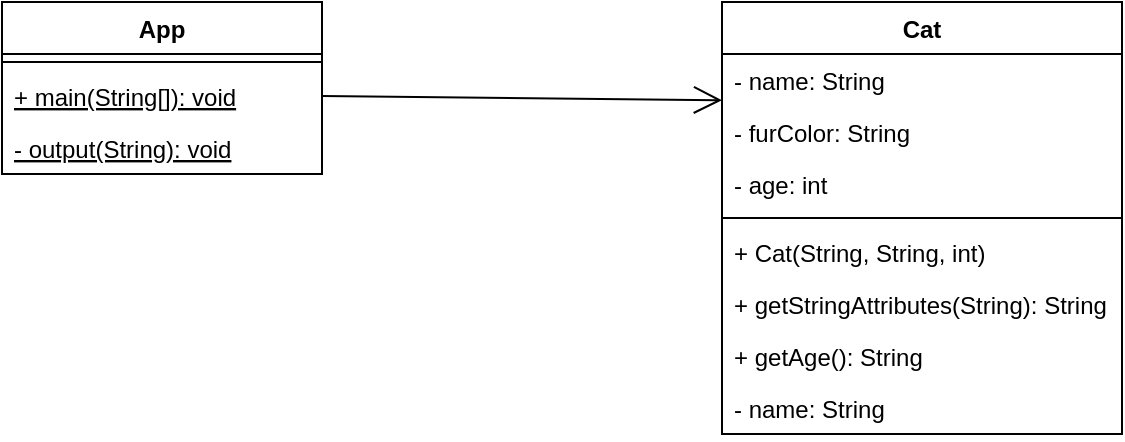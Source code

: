 <mxfile>
    <diagram name="App / Cat" id="seOgi6E_YYIxVNgKrndI">
        <mxGraphModel dx="508" dy="571" grid="1" gridSize="10" guides="1" tooltips="1" connect="1" arrows="1" fold="1" page="1" pageScale="1" pageWidth="827" pageHeight="1169" math="0" shadow="0">
            <root>
                <mxCell id="U2OBzzkkWx3GwxSl6DcJ-0"/>
                <mxCell id="U2OBzzkkWx3GwxSl6DcJ-1" parent="U2OBzzkkWx3GwxSl6DcJ-0"/>
                <mxCell id="U2OBzzkkWx3GwxSl6DcJ-2" value="Cat" style="swimlane;fontStyle=1;align=center;verticalAlign=top;childLayout=stackLayout;horizontal=1;startSize=26;horizontalStack=0;resizeParent=1;resizeParentMax=0;resizeLast=0;collapsible=1;marginBottom=0;" parent="U2OBzzkkWx3GwxSl6DcJ-1" vertex="1">
                    <mxGeometry x="520" y="80" width="200" height="216" as="geometry"/>
                </mxCell>
                <mxCell id="U2OBzzkkWx3GwxSl6DcJ-3" value="- name: String" style="text;strokeColor=none;fillColor=none;align=left;verticalAlign=top;spacingLeft=4;spacingRight=4;overflow=hidden;rotatable=0;points=[[0,0.5],[1,0.5]];portConstraint=eastwest;" parent="U2OBzzkkWx3GwxSl6DcJ-2" vertex="1">
                    <mxGeometry y="26" width="200" height="26" as="geometry"/>
                </mxCell>
                <mxCell id="U2OBzzkkWx3GwxSl6DcJ-4" value="- furColor: String" style="text;strokeColor=none;fillColor=none;align=left;verticalAlign=top;spacingLeft=4;spacingRight=4;overflow=hidden;rotatable=0;points=[[0,0.5],[1,0.5]];portConstraint=eastwest;" parent="U2OBzzkkWx3GwxSl6DcJ-2" vertex="1">
                    <mxGeometry y="52" width="200" height="26" as="geometry"/>
                </mxCell>
                <mxCell id="U2OBzzkkWx3GwxSl6DcJ-5" value="- age: int" style="text;strokeColor=none;fillColor=none;align=left;verticalAlign=top;spacingLeft=4;spacingRight=4;overflow=hidden;rotatable=0;points=[[0,0.5],[1,0.5]];portConstraint=eastwest;" parent="U2OBzzkkWx3GwxSl6DcJ-2" vertex="1">
                    <mxGeometry y="78" width="200" height="26" as="geometry"/>
                </mxCell>
                <mxCell id="U2OBzzkkWx3GwxSl6DcJ-6" value="" style="line;strokeWidth=1;fillColor=none;align=left;verticalAlign=middle;spacingTop=-1;spacingLeft=3;spacingRight=3;rotatable=0;labelPosition=right;points=[];portConstraint=eastwest;strokeColor=inherit;" parent="U2OBzzkkWx3GwxSl6DcJ-2" vertex="1">
                    <mxGeometry y="104" width="200" height="8" as="geometry"/>
                </mxCell>
                <mxCell id="U2OBzzkkWx3GwxSl6DcJ-7" value="+ Cat(String, String, int)" style="text;strokeColor=none;fillColor=none;align=left;verticalAlign=top;spacingLeft=4;spacingRight=4;overflow=hidden;rotatable=0;points=[[0,0.5],[1,0.5]];portConstraint=eastwest;" parent="U2OBzzkkWx3GwxSl6DcJ-2" vertex="1">
                    <mxGeometry y="112" width="200" height="26" as="geometry"/>
                </mxCell>
                <mxCell id="U2OBzzkkWx3GwxSl6DcJ-8" value="+ getStringAttributes(String): String" style="text;strokeColor=none;fillColor=none;align=left;verticalAlign=top;spacingLeft=4;spacingRight=4;overflow=hidden;rotatable=0;points=[[0,0.5],[1,0.5]];portConstraint=eastwest;" parent="U2OBzzkkWx3GwxSl6DcJ-2" vertex="1">
                    <mxGeometry y="138" width="200" height="26" as="geometry"/>
                </mxCell>
                <mxCell id="U2OBzzkkWx3GwxSl6DcJ-12" value="+ getAge(): String" style="text;strokeColor=none;fillColor=none;align=left;verticalAlign=top;spacingLeft=4;spacingRight=4;overflow=hidden;rotatable=0;points=[[0,0.5],[1,0.5]];portConstraint=eastwest;" parent="U2OBzzkkWx3GwxSl6DcJ-2" vertex="1">
                    <mxGeometry y="164" width="200" height="26" as="geometry"/>
                </mxCell>
                <mxCell id="S8va4kSZJKiQ_yILifcu-0" value="- name: String" style="text;strokeColor=none;fillColor=none;align=left;verticalAlign=top;spacingLeft=4;spacingRight=4;overflow=hidden;rotatable=0;points=[[0,0.5],[1,0.5]];portConstraint=eastwest;" parent="U2OBzzkkWx3GwxSl6DcJ-2" vertex="1">
                    <mxGeometry y="190" width="200" height="26" as="geometry"/>
                </mxCell>
                <mxCell id="__v72zaVcLgS8lT9iHOd-0" value="App" style="swimlane;fontStyle=1;align=center;verticalAlign=top;childLayout=stackLayout;horizontal=1;startSize=26;horizontalStack=0;resizeParent=1;resizeParentMax=0;resizeLast=0;collapsible=1;marginBottom=0;" parent="U2OBzzkkWx3GwxSl6DcJ-1" vertex="1">
                    <mxGeometry x="160" y="80" width="160" height="86" as="geometry"/>
                </mxCell>
                <mxCell id="__v72zaVcLgS8lT9iHOd-2" value="" style="line;strokeWidth=1;fillColor=none;align=left;verticalAlign=middle;spacingTop=-1;spacingLeft=3;spacingRight=3;rotatable=0;labelPosition=right;points=[];portConstraint=eastwest;strokeColor=inherit;" parent="__v72zaVcLgS8lT9iHOd-0" vertex="1">
                    <mxGeometry y="26" width="160" height="8" as="geometry"/>
                </mxCell>
                <mxCell id="__v72zaVcLgS8lT9iHOd-3" value="+ main(String[]): void" style="text;strokeColor=none;fillColor=none;align=left;verticalAlign=top;spacingLeft=4;spacingRight=4;overflow=hidden;rotatable=0;points=[[0,0.5],[1,0.5]];portConstraint=eastwest;fontStyle=4" parent="__v72zaVcLgS8lT9iHOd-0" vertex="1">
                    <mxGeometry y="34" width="160" height="26" as="geometry"/>
                </mxCell>
                <mxCell id="__v72zaVcLgS8lT9iHOd-4" value="- output(String): void" style="text;strokeColor=none;fillColor=none;align=left;verticalAlign=top;spacingLeft=4;spacingRight=4;overflow=hidden;rotatable=0;points=[[0,0.5],[1,0.5]];portConstraint=eastwest;fontStyle=4" parent="__v72zaVcLgS8lT9iHOd-0" vertex="1">
                    <mxGeometry y="60" width="160" height="26" as="geometry"/>
                </mxCell>
                <mxCell id="oVOyvCEGTaQx_4tFPgYd-0" value="" style="endArrow=open;endFill=1;endSize=12;html=1;exitX=1;exitY=0.5;exitDx=0;exitDy=0;entryX=0;entryY=0.89;entryDx=0;entryDy=0;entryPerimeter=0;" parent="U2OBzzkkWx3GwxSl6DcJ-1" source="__v72zaVcLgS8lT9iHOd-3" target="U2OBzzkkWx3GwxSl6DcJ-3" edge="1">
                    <mxGeometry width="160" relative="1" as="geometry">
                        <mxPoint x="280" y="230" as="sourcePoint"/>
                        <mxPoint x="380" y="220" as="targetPoint"/>
                    </mxGeometry>
                </mxCell>
            </root>
        </mxGraphModel>
    </diagram>
    <diagram id="TbxfYS6gNQAIV1irSkzt" name="Cat">
        <mxGraphModel dx="628" dy="495" grid="1" gridSize="10" guides="1" tooltips="1" connect="1" arrows="1" fold="1" page="1" pageScale="1" pageWidth="827" pageHeight="1169" math="0" shadow="0">
            <root>
                <mxCell id="0"/>
                <mxCell id="1" parent="0"/>
                <mxCell id="Gp-NY5d41RS9GxXGbvMm-1" value="Cat" style="swimlane;fontStyle=1;align=center;verticalAlign=top;childLayout=stackLayout;horizontal=1;startSize=26;horizontalStack=0;resizeParent=1;resizeParentMax=0;resizeLast=0;collapsible=1;marginBottom=0;" parent="1" vertex="1">
                    <mxGeometry x="100" y="70" width="200" height="268" as="geometry"/>
                </mxCell>
                <mxCell id="Gp-NY5d41RS9GxXGbvMm-2" value="- name: String" style="text;strokeColor=none;fillColor=none;align=left;verticalAlign=top;spacingLeft=4;spacingRight=4;overflow=hidden;rotatable=0;points=[[0,0.5],[1,0.5]];portConstraint=eastwest;" parent="Gp-NY5d41RS9GxXGbvMm-1" vertex="1">
                    <mxGeometry y="26" width="200" height="26" as="geometry"/>
                </mxCell>
                <mxCell id="Gp-NY5d41RS9GxXGbvMm-3" value="- furColor: String" style="text;strokeColor=none;fillColor=none;align=left;verticalAlign=top;spacingLeft=4;spacingRight=4;overflow=hidden;rotatable=0;points=[[0,0.5],[1,0.5]];portConstraint=eastwest;" parent="Gp-NY5d41RS9GxXGbvMm-1" vertex="1">
                    <mxGeometry y="52" width="200" height="26" as="geometry"/>
                </mxCell>
                <mxCell id="Gp-NY5d41RS9GxXGbvMm-4" value="- age: int" style="text;strokeColor=none;fillColor=none;align=left;verticalAlign=top;spacingLeft=4;spacingRight=4;overflow=hidden;rotatable=0;points=[[0,0.5],[1,0.5]];portConstraint=eastwest;" parent="Gp-NY5d41RS9GxXGbvMm-1" vertex="1">
                    <mxGeometry y="78" width="200" height="26" as="geometry"/>
                </mxCell>
                <mxCell id="Gp-NY5d41RS9GxXGbvMm-10" value="-isFemale: boolean" style="text;strokeColor=none;fillColor=none;align=left;verticalAlign=top;spacingLeft=4;spacingRight=4;overflow=hidden;rotatable=0;points=[[0,0.5],[1,0.5]];portConstraint=eastwest;" parent="Gp-NY5d41RS9GxXGbvMm-1" vertex="1">
                    <mxGeometry y="104" width="200" height="26" as="geometry"/>
                </mxCell>
                <mxCell id="Gp-NY5d41RS9GxXGbvMm-11" value="-counter: int" style="text;strokeColor=none;fillColor=none;align=left;verticalAlign=top;spacingLeft=4;spacingRight=4;overflow=hidden;rotatable=0;points=[[0,0.5],[1,0.5]];portConstraint=eastwest;" parent="Gp-NY5d41RS9GxXGbvMm-1" vertex="1">
                    <mxGeometry y="130" width="200" height="26" as="geometry"/>
                </mxCell>
                <mxCell id="Gp-NY5d41RS9GxXGbvMm-5" value="" style="line;strokeWidth=1;fillColor=none;align=left;verticalAlign=middle;spacingTop=-1;spacingLeft=3;spacingRight=3;rotatable=0;labelPosition=right;points=[];portConstraint=eastwest;strokeColor=inherit;" parent="Gp-NY5d41RS9GxXGbvMm-1" vertex="1">
                    <mxGeometry y="156" width="200" height="8" as="geometry"/>
                </mxCell>
                <mxCell id="Gp-NY5d41RS9GxXGbvMm-6" value="+ Cat(String, String, int, boolean)" style="text;strokeColor=none;fillColor=none;align=left;verticalAlign=top;spacingLeft=4;spacingRight=4;overflow=hidden;rotatable=0;points=[[0,0.5],[1,0.5]];portConstraint=eastwest;" parent="Gp-NY5d41RS9GxXGbvMm-1" vertex="1">
                    <mxGeometry y="164" width="200" height="26" as="geometry"/>
                </mxCell>
                <mxCell id="Gp-NY5d41RS9GxXGbvMm-7" value="+ getStringAttributes(String): String" style="text;strokeColor=none;fillColor=none;align=left;verticalAlign=top;spacingLeft=4;spacingRight=4;overflow=hidden;rotatable=0;points=[[0,0.5],[1,0.5]];portConstraint=eastwest;" parent="Gp-NY5d41RS9GxXGbvMm-1" vertex="1">
                    <mxGeometry y="190" width="200" height="26" as="geometry"/>
                </mxCell>
                <mxCell id="Gp-NY5d41RS9GxXGbvMm-8" value="+ getAge(): String" style="text;strokeColor=none;fillColor=none;align=left;verticalAlign=top;spacingLeft=4;spacingRight=4;overflow=hidden;rotatable=0;points=[[0,0.5],[1,0.5]];portConstraint=eastwest;" parent="Gp-NY5d41RS9GxXGbvMm-1" vertex="1">
                    <mxGeometry y="216" width="200" height="26" as="geometry"/>
                </mxCell>
                <mxCell id="Gp-NY5d41RS9GxXGbvMm-9" value="- checkCompliance(): String" style="text;strokeColor=none;fillColor=none;align=left;verticalAlign=top;spacingLeft=4;spacingRight=4;overflow=hidden;rotatable=0;points=[[0,0.5],[1,0.5]];portConstraint=eastwest;" parent="Gp-NY5d41RS9GxXGbvMm-1" vertex="1">
                    <mxGeometry y="242" width="200" height="26" as="geometry"/>
                </mxCell>
            </root>
        </mxGraphModel>
    </diagram>
    <diagram name="Cat-Tomcat" id="CxZgbICDYsjS3vGSymnO">
        <mxGraphModel dx="1180" dy="355" grid="1" gridSize="10" guides="1" tooltips="1" connect="1" arrows="1" fold="1" page="1" pageScale="1" pageWidth="827" pageHeight="1169" math="0" shadow="0">
            <root>
                <mxCell id="ZEqgG1t7WgVas0Kt2iYI-0"/>
                <mxCell id="ZEqgG1t7WgVas0Kt2iYI-1" parent="ZEqgG1t7WgVas0Kt2iYI-0"/>
                <mxCell id="ZEqgG1t7WgVas0Kt2iYI-2" value="Cat" style="swimlane;fontStyle=1;align=center;verticalAlign=top;childLayout=stackLayout;horizontal=1;startSize=26;horizontalStack=0;resizeParent=1;resizeParentMax=0;resizeLast=0;collapsible=1;marginBottom=0;" parent="ZEqgG1t7WgVas0Kt2iYI-1" vertex="1">
                    <mxGeometry x="100" y="70" width="200" height="242" as="geometry"/>
                </mxCell>
                <mxCell id="ZEqgG1t7WgVas0Kt2iYI-3" value="- name: String" style="text;strokeColor=none;fillColor=none;align=left;verticalAlign=top;spacingLeft=4;spacingRight=4;overflow=hidden;rotatable=0;points=[[0,0.5],[1,0.5]];portConstraint=eastwest;" parent="ZEqgG1t7WgVas0Kt2iYI-2" vertex="1">
                    <mxGeometry y="26" width="200" height="26" as="geometry"/>
                </mxCell>
                <mxCell id="ZEqgG1t7WgVas0Kt2iYI-4" value="- furColor: String" style="text;strokeColor=none;fillColor=none;align=left;verticalAlign=top;spacingLeft=4;spacingRight=4;overflow=hidden;rotatable=0;points=[[0,0.5],[1,0.5]];portConstraint=eastwest;" parent="ZEqgG1t7WgVas0Kt2iYI-2" vertex="1">
                    <mxGeometry y="52" width="200" height="26" as="geometry"/>
                </mxCell>
                <mxCell id="ZEqgG1t7WgVas0Kt2iYI-5" value="- age: int" style="text;strokeColor=none;fillColor=none;align=left;verticalAlign=top;spacingLeft=4;spacingRight=4;overflow=hidden;rotatable=0;points=[[0,0.5],[1,0.5]];portConstraint=eastwest;" parent="ZEqgG1t7WgVas0Kt2iYI-2" vertex="1">
                    <mxGeometry y="78" width="200" height="26" as="geometry"/>
                </mxCell>
                <mxCell id="ZEqgG1t7WgVas0Kt2iYI-7" value="-counter: int" style="text;strokeColor=none;fillColor=none;align=left;verticalAlign=top;spacingLeft=4;spacingRight=4;overflow=hidden;rotatable=0;points=[[0,0.5],[1,0.5]];portConstraint=eastwest;" parent="ZEqgG1t7WgVas0Kt2iYI-2" vertex="1">
                    <mxGeometry y="104" width="200" height="26" as="geometry"/>
                </mxCell>
                <mxCell id="ZEqgG1t7WgVas0Kt2iYI-8" value="" style="line;strokeWidth=1;fillColor=none;align=left;verticalAlign=middle;spacingTop=-1;spacingLeft=3;spacingRight=3;rotatable=0;labelPosition=right;points=[];portConstraint=eastwest;strokeColor=inherit;" parent="ZEqgG1t7WgVas0Kt2iYI-2" vertex="1">
                    <mxGeometry y="130" width="200" height="8" as="geometry"/>
                </mxCell>
                <mxCell id="ZEqgG1t7WgVas0Kt2iYI-9" value="+ Cat(String, String, int,)" style="text;strokeColor=none;fillColor=none;align=left;verticalAlign=top;spacingLeft=4;spacingRight=4;overflow=hidden;rotatable=0;points=[[0,0.5],[1,0.5]];portConstraint=eastwest;" parent="ZEqgG1t7WgVas0Kt2iYI-2" vertex="1">
                    <mxGeometry y="138" width="200" height="26" as="geometry"/>
                </mxCell>
                <mxCell id="ZEqgG1t7WgVas0Kt2iYI-10" value="+ getStringAttributes(String): String" style="text;strokeColor=none;fillColor=none;align=left;verticalAlign=top;spacingLeft=4;spacingRight=4;overflow=hidden;rotatable=0;points=[[0,0.5],[1,0.5]];portConstraint=eastwest;" parent="ZEqgG1t7WgVas0Kt2iYI-2" vertex="1">
                    <mxGeometry y="164" width="200" height="26" as="geometry"/>
                </mxCell>
                <mxCell id="ZEqgG1t7WgVas0Kt2iYI-11" value="+ getAge(): String" style="text;strokeColor=none;fillColor=none;align=left;verticalAlign=top;spacingLeft=4;spacingRight=4;overflow=hidden;rotatable=0;points=[[0,0.5],[1,0.5]];portConstraint=eastwest;" parent="ZEqgG1t7WgVas0Kt2iYI-2" vertex="1">
                    <mxGeometry y="190" width="200" height="26" as="geometry"/>
                </mxCell>
                <mxCell id="ZEqgG1t7WgVas0Kt2iYI-12" value="- checkCompliance(): String" style="text;strokeColor=none;fillColor=none;align=left;verticalAlign=top;spacingLeft=4;spacingRight=4;overflow=hidden;rotatable=0;points=[[0,0.5],[1,0.5]];portConstraint=eastwest;" parent="ZEqgG1t7WgVas0Kt2iYI-2" vertex="1">
                    <mxGeometry y="216" width="200" height="26" as="geometry"/>
                </mxCell>
                <mxCell id="Dxslu4A0jjTQ6F7Nd29o-0" value="Tomcat" style="swimlane;fontStyle=1;align=center;verticalAlign=top;childLayout=stackLayout;horizontal=1;startSize=26;horizontalStack=0;resizeParent=1;resizeParentMax=0;resizeLast=0;collapsible=1;marginBottom=0;" parent="ZEqgG1t7WgVas0Kt2iYI-1" vertex="1">
                    <mxGeometry x="480" y="70" width="200" height="190" as="geometry"/>
                </mxCell>
                <mxCell id="Dxslu4A0jjTQ6F7Nd29o-1" value="- name: String" style="text;strokeColor=none;fillColor=none;align=left;verticalAlign=top;spacingLeft=4;spacingRight=4;overflow=hidden;rotatable=0;points=[[0,0.5],[1,0.5]];portConstraint=eastwest;" parent="Dxslu4A0jjTQ6F7Nd29o-0" vertex="1">
                    <mxGeometry y="26" width="200" height="26" as="geometry"/>
                </mxCell>
                <mxCell id="Dxslu4A0jjTQ6F7Nd29o-2" value="- furColor: String" style="text;strokeColor=none;fillColor=none;align=left;verticalAlign=top;spacingLeft=4;spacingRight=4;overflow=hidden;rotatable=0;points=[[0,0.5],[1,0.5]];portConstraint=eastwest;" parent="Dxslu4A0jjTQ6F7Nd29o-0" vertex="1">
                    <mxGeometry y="52" width="200" height="26" as="geometry"/>
                </mxCell>
                <mxCell id="Dxslu4A0jjTQ6F7Nd29o-3" value="- age: int" style="text;strokeColor=none;fillColor=none;align=left;verticalAlign=top;spacingLeft=4;spacingRight=4;overflow=hidden;rotatable=0;points=[[0,0.5],[1,0.5]];portConstraint=eastwest;" parent="Dxslu4A0jjTQ6F7Nd29o-0" vertex="1">
                    <mxGeometry y="78" width="200" height="26" as="geometry"/>
                </mxCell>
                <mxCell id="Dxslu4A0jjTQ6F7Nd29o-6" value="" style="line;strokeWidth=1;fillColor=none;align=left;verticalAlign=middle;spacingTop=-1;spacingLeft=3;spacingRight=3;rotatable=0;labelPosition=right;points=[];portConstraint=eastwest;strokeColor=inherit;" parent="Dxslu4A0jjTQ6F7Nd29o-0" vertex="1">
                    <mxGeometry y="104" width="200" height="8" as="geometry"/>
                </mxCell>
                <mxCell id="Dxslu4A0jjTQ6F7Nd29o-7" value="+ Cat(String, String, int,)" style="text;strokeColor=none;fillColor=none;align=left;verticalAlign=top;spacingLeft=4;spacingRight=4;overflow=hidden;rotatable=0;points=[[0,0.5],[1,0.5]];portConstraint=eastwest;" parent="Dxslu4A0jjTQ6F7Nd29o-0" vertex="1">
                    <mxGeometry y="112" width="200" height="26" as="geometry"/>
                </mxCell>
                <mxCell id="Dxslu4A0jjTQ6F7Nd29o-8" value="+ getStringAttributes(String): String" style="text;strokeColor=none;fillColor=none;align=left;verticalAlign=top;spacingLeft=4;spacingRight=4;overflow=hidden;rotatable=0;points=[[0,0.5],[1,0.5]];portConstraint=eastwest;" parent="Dxslu4A0jjTQ6F7Nd29o-0" vertex="1">
                    <mxGeometry y="138" width="200" height="26" as="geometry"/>
                </mxCell>
                <mxCell id="Dxslu4A0jjTQ6F7Nd29o-9" value="+ getAge(): String" style="text;strokeColor=none;fillColor=none;align=left;verticalAlign=top;spacingLeft=4;spacingRight=4;overflow=hidden;rotatable=0;points=[[0,0.5],[1,0.5]];portConstraint=eastwest;" parent="Dxslu4A0jjTQ6F7Nd29o-0" vertex="1">
                    <mxGeometry y="164" width="200" height="26" as="geometry"/>
                </mxCell>
            </root>
        </mxGraphModel>
    </diagram>
</mxfile>